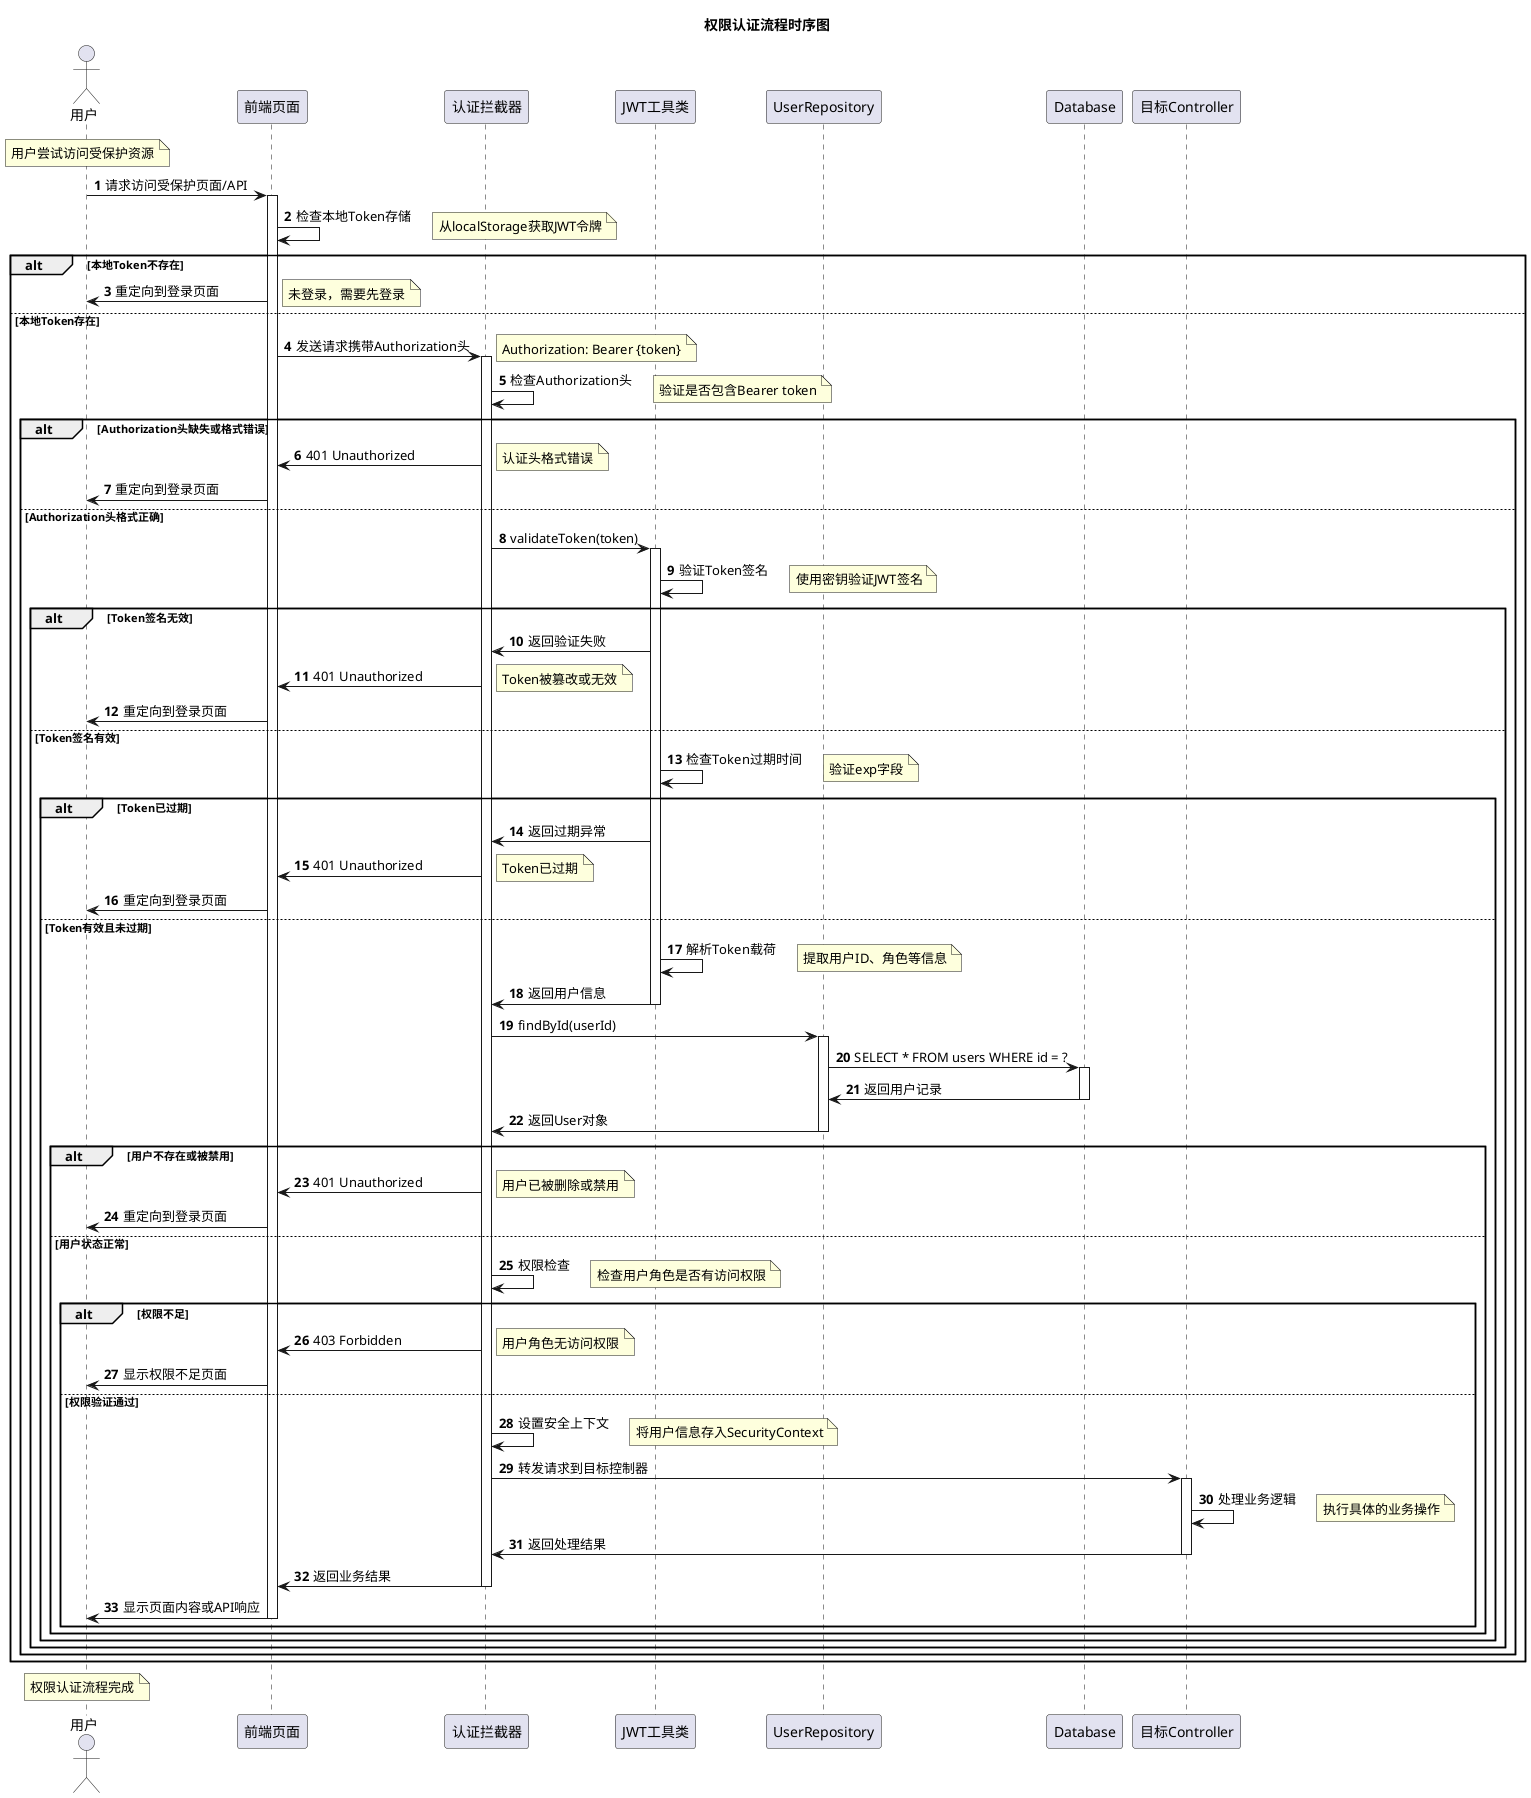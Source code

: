 @startuml 权限认证时序图
title 权限认证流程时序图

actor 用户 as U
participant "前端页面" as FP
participant "认证拦截器" as AI
participant "JWT工具类" as JWT
participant "UserRepository" as UR
participant "Database" as DB
participant "目标Controller" as TC

autonumber

note over U: 用户尝试访问受保护资源

U -> FP: 请求访问受保护页面/API
activate FP

FP -> FP: 检查本地Token存储
note right: 从localStorage获取JWT令牌

alt 本地Token不存在
    FP -> U: 重定向到登录页面
    note right: 未登录，需要先登录
else 本地Token存在
    FP -> AI: 发送请求携带Authorization头
    activate AI
    note right: Authorization: Bearer {token}
    
    AI -> AI: 检查Authorization头
    note right: 验证是否包含Bearer token
    
    alt Authorization头缺失或格式错误
        AI -> FP: 401 Unauthorized
        note right: 认证头格式错误
        FP -> U: 重定向到登录页面
    else Authorization头格式正确
        AI -> JWT: validateToken(token)
        activate JWT
        
        JWT -> JWT: 验证Token签名
        note right: 使用密钥验证JWT签名
        
        alt Token签名无效
            JWT -> AI: 返回验证失败
            AI -> FP: 401 Unauthorized
            note right: Token被篡改或无效
            FP -> U: 重定向到登录页面
        else Token签名有效
            JWT -> JWT: 检查Token过期时间
            note right: 验证exp字段
            
            alt Token已过期
                JWT -> AI: 返回过期异常
                AI -> FP: 401 Unauthorized
                note right: Token已过期
                FP -> U: 重定向到登录页面
            else Token有效且未过期
                JWT -> JWT: 解析Token载荷
                note right: 提取用户ID、角色等信息
                
                JWT -> AI: 返回用户信息
                deactivate JWT
                
                AI -> UR: findById(userId)
                activate UR
                
                UR -> DB: SELECT * FROM users WHERE id = ?
                activate DB
                DB -> UR: 返回用户记录
                deactivate DB
                
                UR -> AI: 返回User对象
                deactivate UR
                
                alt 用户不存在或被禁用
                    AI -> FP: 401 Unauthorized
                    note right: 用户已被删除或禁用
                    FP -> U: 重定向到登录页面
                else 用户状态正常
                    AI -> AI: 权限检查
                    note right: 检查用户角色是否有访问权限
                    
                    alt 权限不足
                        AI -> FP: 403 Forbidden
                        note right: 用户角色无访问权限
                        FP -> U: 显示权限不足页面
                    else 权限验证通过
                        AI -> AI: 设置安全上下文
                        note right: 将用户信息存入SecurityContext
                        
                        AI -> TC: 转发请求到目标控制器
                        activate TC
                        
                        TC -> TC: 处理业务逻辑
                        note right: 执行具体的业务操作
                        
                        TC -> AI: 返回处理结果
                        deactivate TC
                        
                        AI -> FP: 返回业务结果
                        deactivate AI
                        
                        FP -> U: 显示页面内容或API响应
                        deactivate FP
                    end
                end
            end
        end
    end
end

note over U: 权限认证流程完成

@enduml 